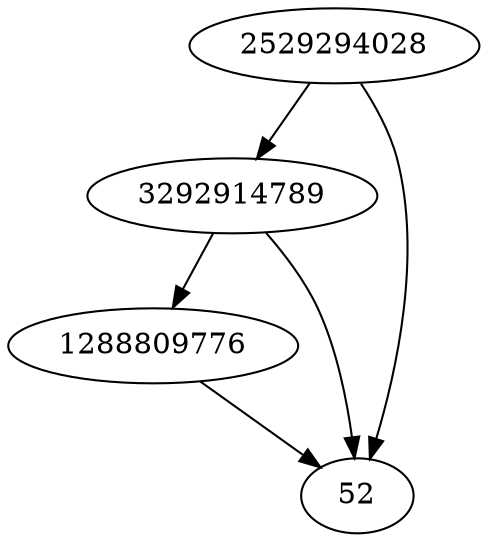 strict digraph  {
1288809776;
2529294028;
3292914789;
52;
1288809776 -> 52;
2529294028 -> 52;
2529294028 -> 3292914789;
3292914789 -> 52;
3292914789 -> 1288809776;
}
